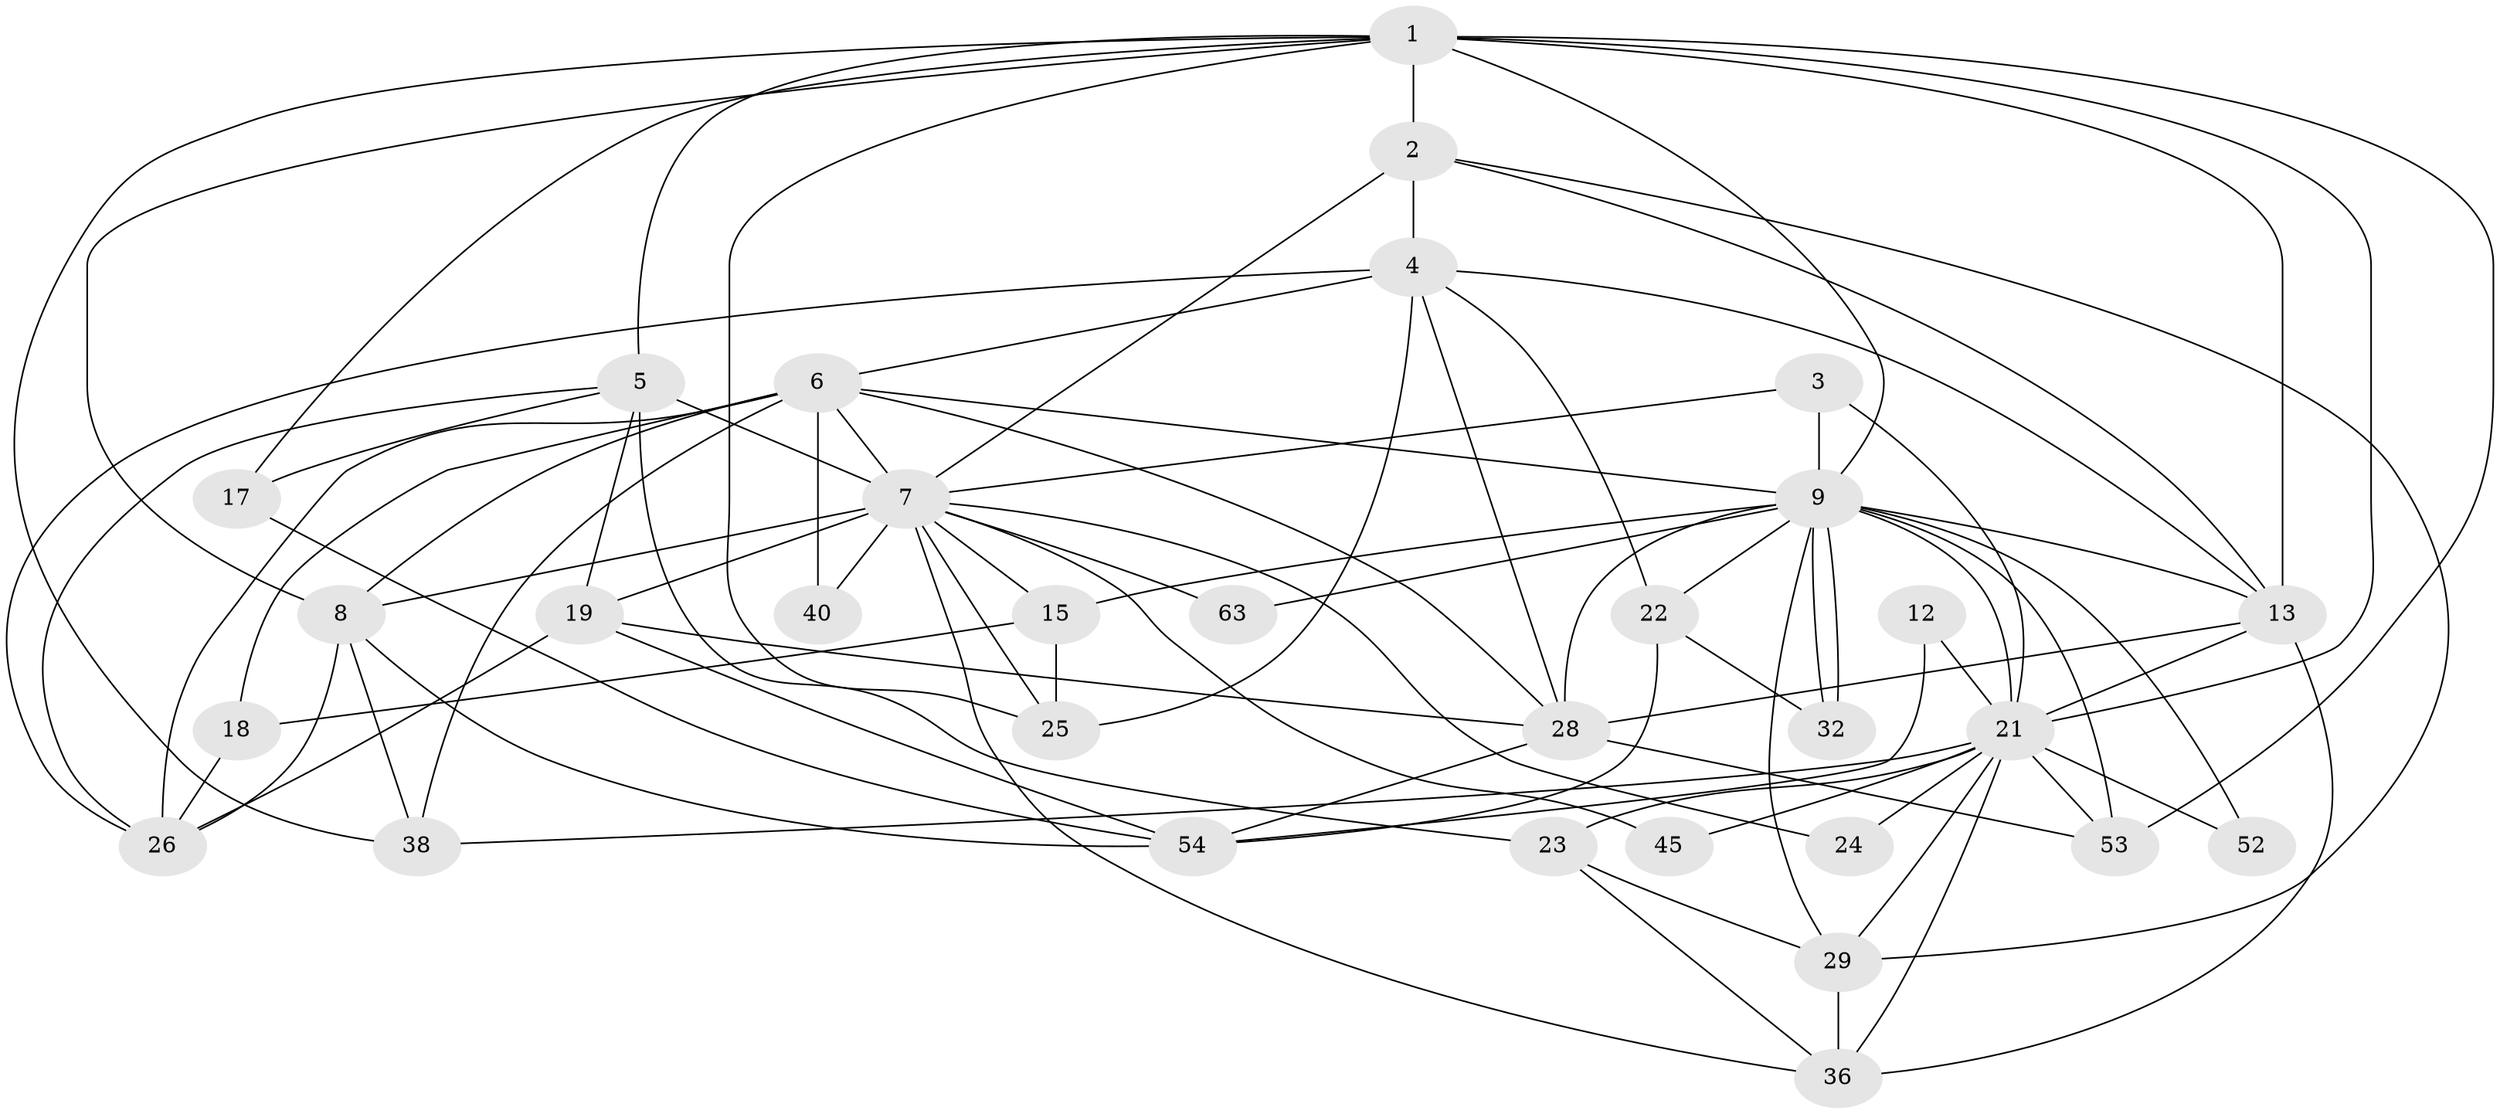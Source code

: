 // original degree distribution, {5: 0.2, 3: 0.26153846153846155, 4: 0.26153846153846155, 7: 0.03076923076923077, 2: 0.13846153846153847, 6: 0.09230769230769231, 8: 0.015384615384615385}
// Generated by graph-tools (version 1.1) at 2025/18/03/04/25 18:18:41]
// undirected, 32 vertices, 86 edges
graph export_dot {
graph [start="1"]
  node [color=gray90,style=filled];
  1 [super="+14"];
  2 [super="+30"];
  3;
  4 [super="+37+35"];
  5 [super="+57"];
  6 [super="+11+61"];
  7 [super="+39+48+64"];
  8 [super="+59"];
  9 [super="+10+46"];
  12;
  13 [super="+16+31"];
  15;
  17;
  18;
  19 [super="+50"];
  21 [super="+33+34+27"];
  22;
  23;
  24;
  25;
  26;
  28 [super="+41"];
  29 [super="+49"];
  32;
  36 [super="+42"];
  38 [super="+60"];
  40;
  45;
  52;
  53 [super="+62+55"];
  54;
  63;
  1 -- 2 [weight=2];
  1 -- 5;
  1 -- 8;
  1 -- 17;
  1 -- 53;
  1 -- 25;
  1 -- 21;
  1 -- 13;
  1 -- 9;
  1 -- 38;
  2 -- 13;
  2 -- 29;
  2 -- 4;
  2 -- 7;
  3 -- 21;
  3 -- 9;
  3 -- 7;
  4 -- 6;
  4 -- 22;
  4 -- 25;
  4 -- 13;
  4 -- 26;
  4 -- 28;
  5 -- 17;
  5 -- 23;
  5 -- 26;
  5 -- 19;
  5 -- 7 [weight=2];
  6 -- 38;
  6 -- 26;
  6 -- 8 [weight=2];
  6 -- 18;
  6 -- 40;
  6 -- 9;
  6 -- 28;
  6 -- 7 [weight=2];
  7 -- 45;
  7 -- 63;
  7 -- 8;
  7 -- 15;
  7 -- 40;
  7 -- 25;
  7 -- 24;
  7 -- 19;
  7 -- 36;
  8 -- 38;
  8 -- 54;
  8 -- 26;
  9 -- 32;
  9 -- 32;
  9 -- 29;
  9 -- 13;
  9 -- 15;
  9 -- 52;
  9 -- 53 [weight=2];
  9 -- 21 [weight=3];
  9 -- 22;
  9 -- 63;
  9 -- 28 [weight=2];
  12 -- 54;
  12 -- 21;
  13 -- 21;
  13 -- 36;
  13 -- 28 [weight=2];
  15 -- 25;
  15 -- 18;
  17 -- 54;
  18 -- 26;
  19 -- 26;
  19 -- 28;
  19 -- 54;
  21 -- 52;
  21 -- 36;
  21 -- 45 [weight=2];
  21 -- 53 [weight=2];
  21 -- 24;
  21 -- 29;
  21 -- 38;
  21 -- 23;
  22 -- 54;
  22 -- 32;
  23 -- 29;
  23 -- 36;
  28 -- 53;
  28 -- 54;
  29 -- 36;
}
